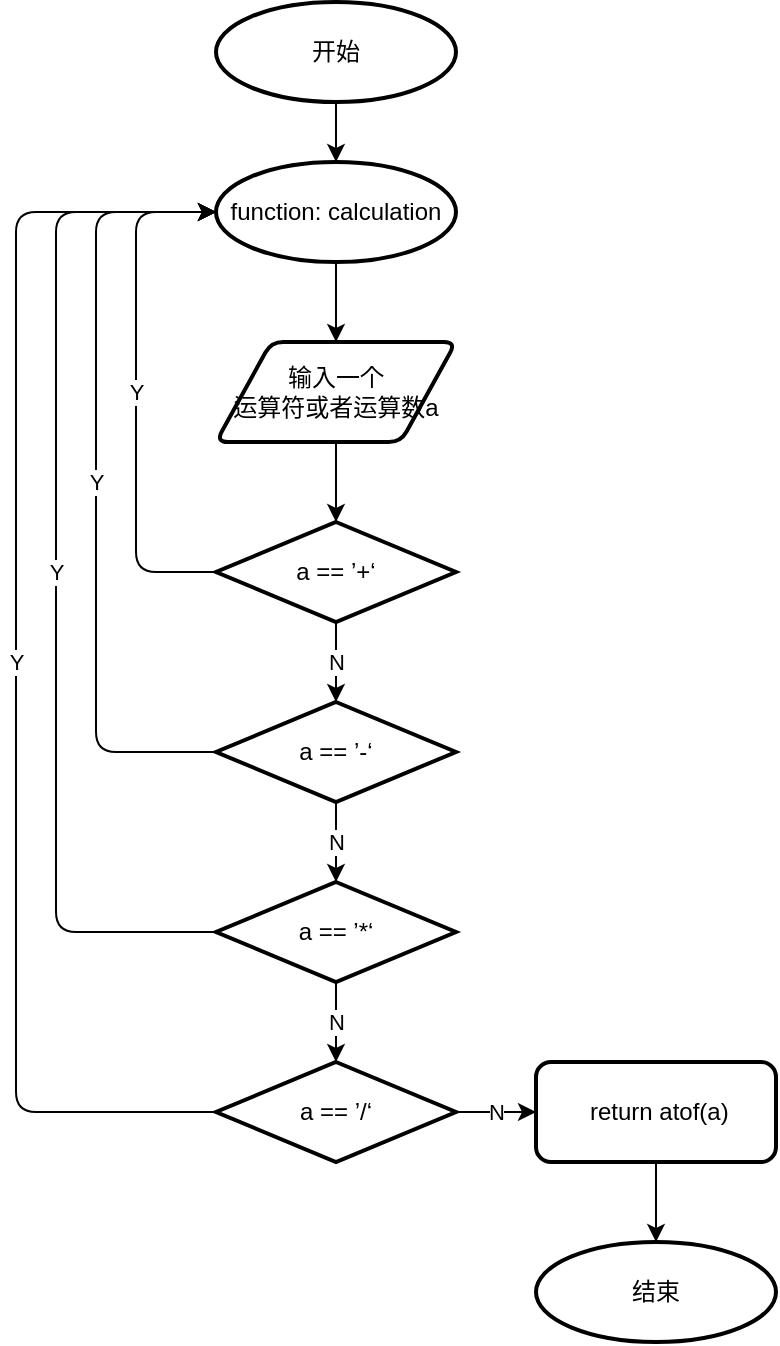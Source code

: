 <mxfile version="14.5.1" type="github">
  <diagram id="P6N9geGXnwmouXDZ3Ctz" name="Page-1">
    <mxGraphModel dx="865" dy="457" grid="1" gridSize="10" guides="1" tooltips="1" connect="1" arrows="1" fold="1" page="1" pageScale="1" pageWidth="850" pageHeight="1100" math="0" shadow="0">
      <root>
        <mxCell id="0" />
        <mxCell id="1" parent="0" />
        <mxCell id="uX33xKVnWNZyPO1dEY4i-22" value="" style="edgeStyle=orthogonalEdgeStyle;rounded=0;orthogonalLoop=1;jettySize=auto;html=1;" edge="1" parent="1" source="uX33xKVnWNZyPO1dEY4i-1" target="uX33xKVnWNZyPO1dEY4i-19">
          <mxGeometry relative="1" as="geometry" />
        </mxCell>
        <mxCell id="uX33xKVnWNZyPO1dEY4i-1" value="开始" style="strokeWidth=2;html=1;shape=mxgraph.flowchart.start_1;whiteSpace=wrap;" vertex="1" parent="1">
          <mxGeometry x="241" y="40" width="120" height="50" as="geometry" />
        </mxCell>
        <mxCell id="uX33xKVnWNZyPO1dEY4i-2" value="结束" style="strokeWidth=2;html=1;shape=mxgraph.flowchart.start_1;whiteSpace=wrap;" vertex="1" parent="1">
          <mxGeometry x="401" y="660" width="120" height="50" as="geometry" />
        </mxCell>
        <mxCell id="uX33xKVnWNZyPO1dEY4i-21" value="" style="edgeStyle=orthogonalEdgeStyle;rounded=0;orthogonalLoop=1;jettySize=auto;html=1;" edge="1" parent="1" source="uX33xKVnWNZyPO1dEY4i-3" target="uX33xKVnWNZyPO1dEY4i-4">
          <mxGeometry relative="1" as="geometry" />
        </mxCell>
        <mxCell id="uX33xKVnWNZyPO1dEY4i-3" value="输入一个&lt;br&gt;运算符或者运算数a" style="shape=parallelogram;html=1;strokeWidth=2;perimeter=parallelogramPerimeter;whiteSpace=wrap;rounded=1;arcSize=12;size=0.23;" vertex="1" parent="1">
          <mxGeometry x="241" y="210" width="120" height="50" as="geometry" />
        </mxCell>
        <mxCell id="uX33xKVnWNZyPO1dEY4i-6" value="N" style="edgeStyle=orthogonalEdgeStyle;rounded=0;orthogonalLoop=1;jettySize=auto;html=1;" edge="1" parent="1" source="uX33xKVnWNZyPO1dEY4i-4" target="uX33xKVnWNZyPO1dEY4i-5">
          <mxGeometry relative="1" as="geometry" />
        </mxCell>
        <mxCell id="uX33xKVnWNZyPO1dEY4i-4" value="a == ’+‘" style="strokeWidth=2;html=1;shape=mxgraph.flowchart.decision;whiteSpace=wrap;" vertex="1" parent="1">
          <mxGeometry x="241" y="300" width="120" height="50" as="geometry" />
        </mxCell>
        <mxCell id="uX33xKVnWNZyPO1dEY4i-8" value="N" style="edgeStyle=orthogonalEdgeStyle;rounded=0;orthogonalLoop=1;jettySize=auto;html=1;" edge="1" parent="1" source="uX33xKVnWNZyPO1dEY4i-5" target="uX33xKVnWNZyPO1dEY4i-7">
          <mxGeometry relative="1" as="geometry" />
        </mxCell>
        <mxCell id="uX33xKVnWNZyPO1dEY4i-5" value="a == ’-‘" style="strokeWidth=2;html=1;shape=mxgraph.flowchart.decision;whiteSpace=wrap;" vertex="1" parent="1">
          <mxGeometry x="241" y="390" width="120" height="50" as="geometry" />
        </mxCell>
        <mxCell id="uX33xKVnWNZyPO1dEY4i-10" value="N" style="edgeStyle=orthogonalEdgeStyle;rounded=0;orthogonalLoop=1;jettySize=auto;html=1;" edge="1" parent="1" source="uX33xKVnWNZyPO1dEY4i-7" target="uX33xKVnWNZyPO1dEY4i-9">
          <mxGeometry relative="1" as="geometry" />
        </mxCell>
        <mxCell id="uX33xKVnWNZyPO1dEY4i-7" value="a == ’*‘" style="strokeWidth=2;html=1;shape=mxgraph.flowchart.decision;whiteSpace=wrap;" vertex="1" parent="1">
          <mxGeometry x="241" y="480" width="120" height="50" as="geometry" />
        </mxCell>
        <mxCell id="uX33xKVnWNZyPO1dEY4i-17" value="N" style="edgeStyle=orthogonalEdgeStyle;rounded=0;orthogonalLoop=1;jettySize=auto;html=1;" edge="1" parent="1" source="uX33xKVnWNZyPO1dEY4i-9" target="uX33xKVnWNZyPO1dEY4i-11">
          <mxGeometry relative="1" as="geometry" />
        </mxCell>
        <mxCell id="uX33xKVnWNZyPO1dEY4i-9" value="a == ’/‘" style="strokeWidth=2;html=1;shape=mxgraph.flowchart.decision;whiteSpace=wrap;" vertex="1" parent="1">
          <mxGeometry x="241" y="570" width="120" height="50" as="geometry" />
        </mxCell>
        <mxCell id="uX33xKVnWNZyPO1dEY4i-23" value="" style="edgeStyle=orthogonalEdgeStyle;rounded=0;orthogonalLoop=1;jettySize=auto;html=1;" edge="1" parent="1" source="uX33xKVnWNZyPO1dEY4i-11" target="uX33xKVnWNZyPO1dEY4i-2">
          <mxGeometry relative="1" as="geometry" />
        </mxCell>
        <mxCell id="uX33xKVnWNZyPO1dEY4i-11" value="&amp;nbsp;return atof(a)" style="rounded=1;whiteSpace=wrap;html=1;strokeWidth=2;" vertex="1" parent="1">
          <mxGeometry x="401" y="570" width="120" height="50" as="geometry" />
        </mxCell>
        <mxCell id="uX33xKVnWNZyPO1dEY4i-13" value="Y" style="endArrow=classic;html=1;exitX=0;exitY=0.5;exitDx=0;exitDy=0;exitPerimeter=0;entryX=0;entryY=0.5;entryDx=0;entryDy=0;entryPerimeter=0;" edge="1" parent="1" source="uX33xKVnWNZyPO1dEY4i-9" target="uX33xKVnWNZyPO1dEY4i-19">
          <mxGeometry width="50" height="50" relative="1" as="geometry">
            <mxPoint x="241" y="590" as="sourcePoint" />
            <mxPoint x="141" y="560" as="targetPoint" />
            <Array as="points">
              <mxPoint x="141" y="595" />
              <mxPoint x="141" y="145" />
            </Array>
          </mxGeometry>
        </mxCell>
        <mxCell id="uX33xKVnWNZyPO1dEY4i-14" value="Y" style="endArrow=classic;html=1;exitX=0;exitY=0.5;exitDx=0;exitDy=0;exitPerimeter=0;entryX=0;entryY=0.5;entryDx=0;entryDy=0;entryPerimeter=0;" edge="1" parent="1" source="uX33xKVnWNZyPO1dEY4i-7" target="uX33xKVnWNZyPO1dEY4i-19">
          <mxGeometry width="50" height="50" relative="1" as="geometry">
            <mxPoint x="401" y="480" as="sourcePoint" />
            <mxPoint x="451" y="430" as="targetPoint" />
            <Array as="points">
              <mxPoint x="161" y="505" />
              <mxPoint x="161" y="145" />
            </Array>
          </mxGeometry>
        </mxCell>
        <mxCell id="uX33xKVnWNZyPO1dEY4i-15" value="Y" style="endArrow=classic;html=1;exitX=0;exitY=0.5;exitDx=0;exitDy=0;exitPerimeter=0;entryX=0;entryY=0.5;entryDx=0;entryDy=0;entryPerimeter=0;" edge="1" parent="1" source="uX33xKVnWNZyPO1dEY4i-5" target="uX33xKVnWNZyPO1dEY4i-19">
          <mxGeometry width="50" height="50" relative="1" as="geometry">
            <mxPoint x="401" y="480" as="sourcePoint" />
            <mxPoint x="241" y="150" as="targetPoint" />
            <Array as="points">
              <mxPoint x="181" y="415" />
              <mxPoint x="181" y="145" />
            </Array>
          </mxGeometry>
        </mxCell>
        <mxCell id="uX33xKVnWNZyPO1dEY4i-16" value="Y" style="endArrow=classic;html=1;exitX=0;exitY=0.5;exitDx=0;exitDy=0;exitPerimeter=0;entryX=0;entryY=0.5;entryDx=0;entryDy=0;entryPerimeter=0;" edge="1" parent="1" source="uX33xKVnWNZyPO1dEY4i-4" target="uX33xKVnWNZyPO1dEY4i-19">
          <mxGeometry width="50" height="50" relative="1" as="geometry">
            <mxPoint x="401" y="480" as="sourcePoint" />
            <mxPoint x="241" y="180" as="targetPoint" />
            <Array as="points">
              <mxPoint x="201" y="325" />
              <mxPoint x="201" y="145" />
            </Array>
          </mxGeometry>
        </mxCell>
        <mxCell id="uX33xKVnWNZyPO1dEY4i-20" value="" style="edgeStyle=orthogonalEdgeStyle;rounded=0;orthogonalLoop=1;jettySize=auto;html=1;" edge="1" parent="1" source="uX33xKVnWNZyPO1dEY4i-19" target="uX33xKVnWNZyPO1dEY4i-3">
          <mxGeometry relative="1" as="geometry" />
        </mxCell>
        <mxCell id="uX33xKVnWNZyPO1dEY4i-19" value="function: calculation" style="strokeWidth=2;html=1;shape=mxgraph.flowchart.start_1;whiteSpace=wrap;" vertex="1" parent="1">
          <mxGeometry x="241" y="120" width="120" height="50" as="geometry" />
        </mxCell>
      </root>
    </mxGraphModel>
  </diagram>
</mxfile>
